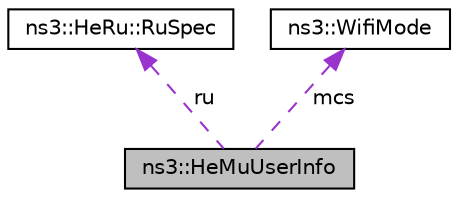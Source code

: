 digraph "ns3::HeMuUserInfo"
{
 // LATEX_PDF_SIZE
  edge [fontname="Helvetica",fontsize="10",labelfontname="Helvetica",labelfontsize="10"];
  node [fontname="Helvetica",fontsize="10",shape=record];
  Node1 [label="ns3::HeMuUserInfo",height=0.2,width=0.4,color="black", fillcolor="grey75", style="filled", fontcolor="black",tooltip="HE MU specific user transmission parameters."];
  Node2 -> Node1 [dir="back",color="darkorchid3",fontsize="10",style="dashed",label=" ru" ,fontname="Helvetica"];
  Node2 [label="ns3::HeRu::RuSpec",height=0.2,width=0.4,color="black", fillcolor="white", style="filled",URL="$structns3_1_1_he_ru_1_1_ru_spec.html",tooltip="RU Specification."];
  Node3 -> Node1 [dir="back",color="darkorchid3",fontsize="10",style="dashed",label=" mcs" ,fontname="Helvetica"];
  Node3 [label="ns3::WifiMode",height=0.2,width=0.4,color="black", fillcolor="white", style="filled",URL="$classns3_1_1_wifi_mode.html",tooltip="represent a single transmission mode"];
}
